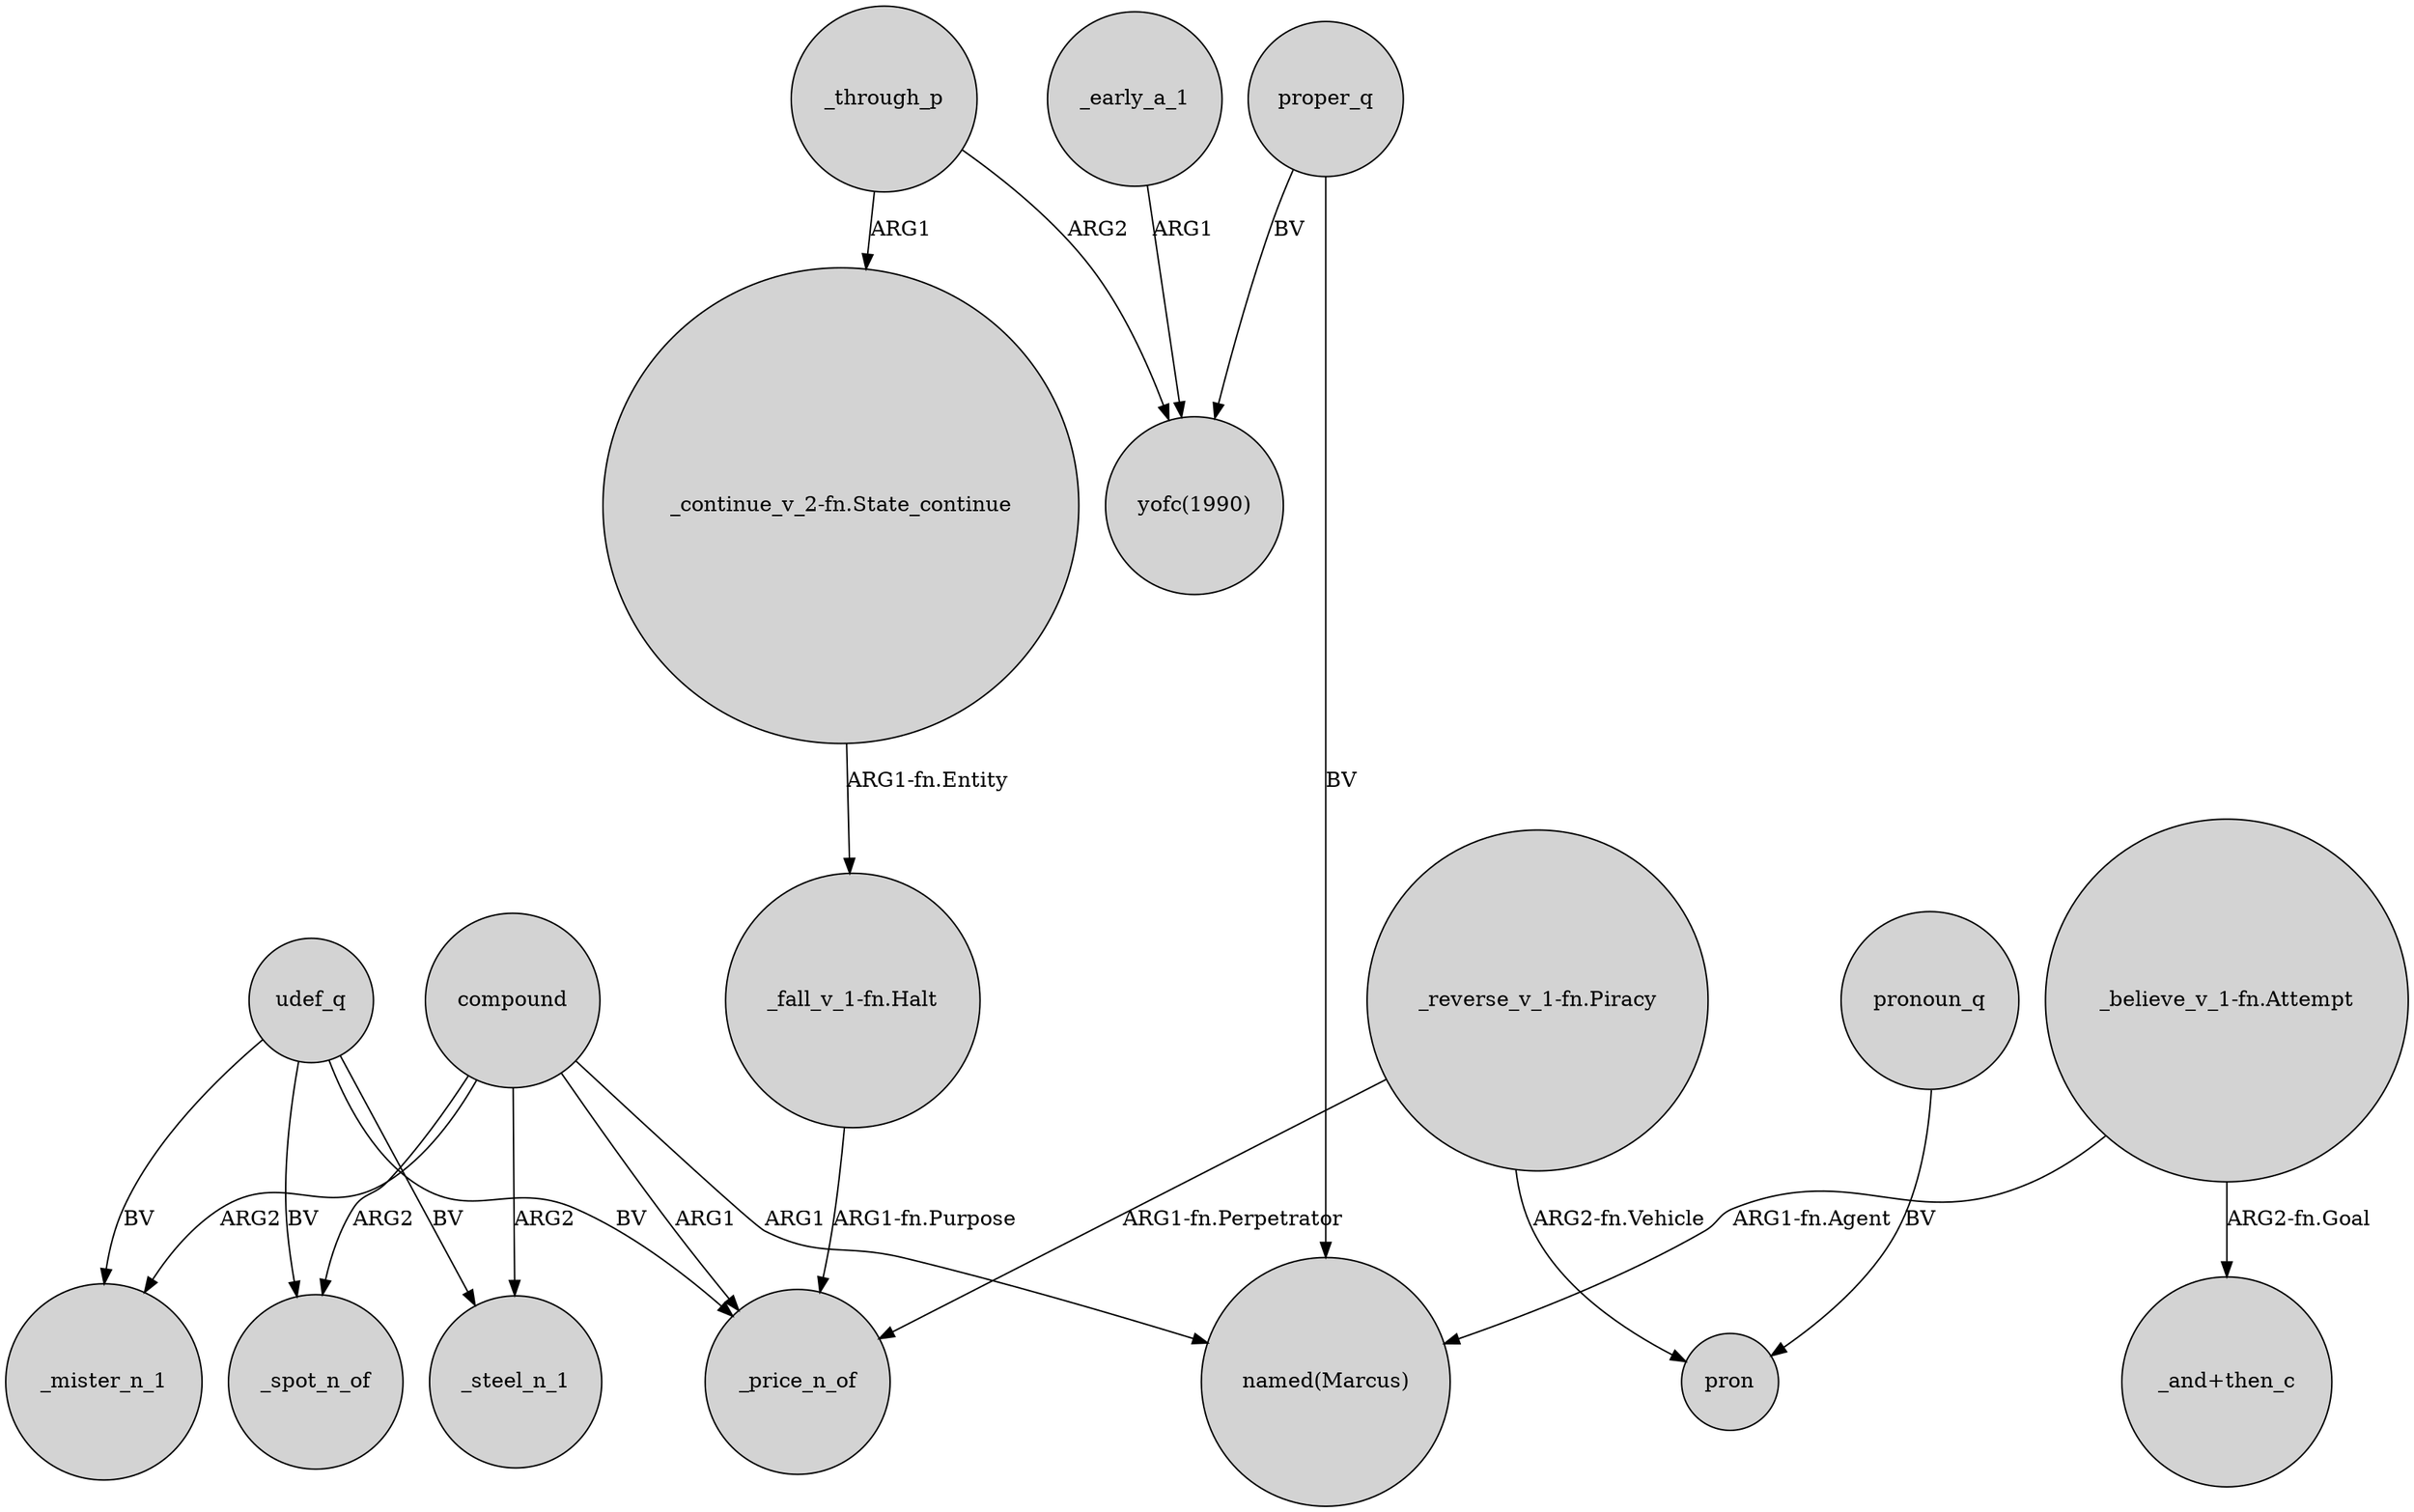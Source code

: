 digraph {
	node [shape=circle style=filled]
	compound -> _mister_n_1 [label=ARG2]
	"_believe_v_1-fn.Attempt" -> "_and+then_c" [label="ARG2-fn.Goal"]
	udef_q -> _price_n_of [label=BV]
	_early_a_1 -> "yofc(1990)" [label=ARG1]
	"_continue_v_2-fn.State_continue" -> "_fall_v_1-fn.Halt" [label="ARG1-fn.Entity"]
	udef_q -> _mister_n_1 [label=BV]
	compound -> _spot_n_of [label=ARG2]
	"_reverse_v_1-fn.Piracy" -> pron [label="ARG2-fn.Vehicle"]
	pronoun_q -> pron [label=BV]
	udef_q -> _steel_n_1 [label=BV]
	_through_p -> "_continue_v_2-fn.State_continue" [label=ARG1]
	compound -> _steel_n_1 [label=ARG2]
	"_fall_v_1-fn.Halt" -> _price_n_of [label="ARG1-fn.Purpose"]
	proper_q -> "yofc(1990)" [label=BV]
	proper_q -> "named(Marcus)" [label=BV]
	"_believe_v_1-fn.Attempt" -> "named(Marcus)" [label="ARG1-fn.Agent"]
	"_reverse_v_1-fn.Piracy" -> _price_n_of [label="ARG1-fn.Perpetrator"]
	udef_q -> _spot_n_of [label=BV]
	compound -> _price_n_of [label=ARG1]
	compound -> "named(Marcus)" [label=ARG1]
	_through_p -> "yofc(1990)" [label=ARG2]
}
